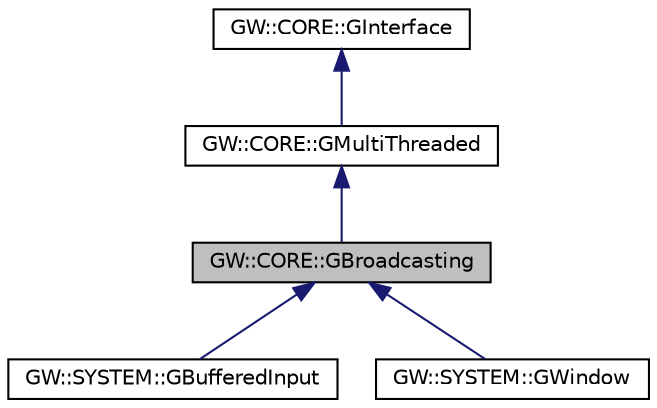 digraph "GW::CORE::GBroadcasting"
{
  edge [fontname="Helvetica",fontsize="10",labelfontname="Helvetica",labelfontsize="10"];
  node [fontname="Helvetica",fontsize="10",shape=record];
  Node0 [label="GW::CORE::GBroadcasting",height=0.2,width=0.4,color="black", fillcolor="grey75", style="filled", fontcolor="black"];
  Node1 -> Node0 [dir="back",color="midnightblue",fontsize="10",style="solid",fontname="Helvetica"];
  Node1 [label="GW::CORE::GMultiThreaded",height=0.2,width=0.4,color="black", fillcolor="white", style="filled",URL="$classGW_1_1CORE_1_1GMultiThreaded.html",tooltip="This interface is only used to label and query interfaces which promise to 100% internally support th..."];
  Node2 -> Node1 [dir="back",color="midnightblue",fontsize="10",style="solid",fontname="Helvetica"];
  Node2 [label="GW::CORE::GInterface",height=0.2,width=0.4,color="black", fillcolor="white", style="filled",URL="$classGW_1_1CORE_1_1GInterface.html",tooltip="Base interface all Gateware interfaces must support at a minimum. "];
  Node0 -> Node3 [dir="back",color="midnightblue",fontsize="10",style="solid",fontname="Helvetica"];
  Node3 [label="GW::SYSTEM::GBufferedInput",height=0.2,width=0.4,color="black", fillcolor="white", style="filled",URL="$classGW_1_1SYSTEM_1_1GBufferedInput.html",tooltip="A Multi-threaded buffered input library. "];
  Node0 -> Node4 [dir="back",color="midnightblue",fontsize="10",style="solid",fontname="Helvetica"];
  Node4 [label="GW::SYSTEM::GWindow",height=0.2,width=0.4,color="black", fillcolor="white", style="filled",URL="$classGW_1_1SYSTEM_1_1GWindow.html",tooltip="A thread-safe window creation and management library. "];
}
